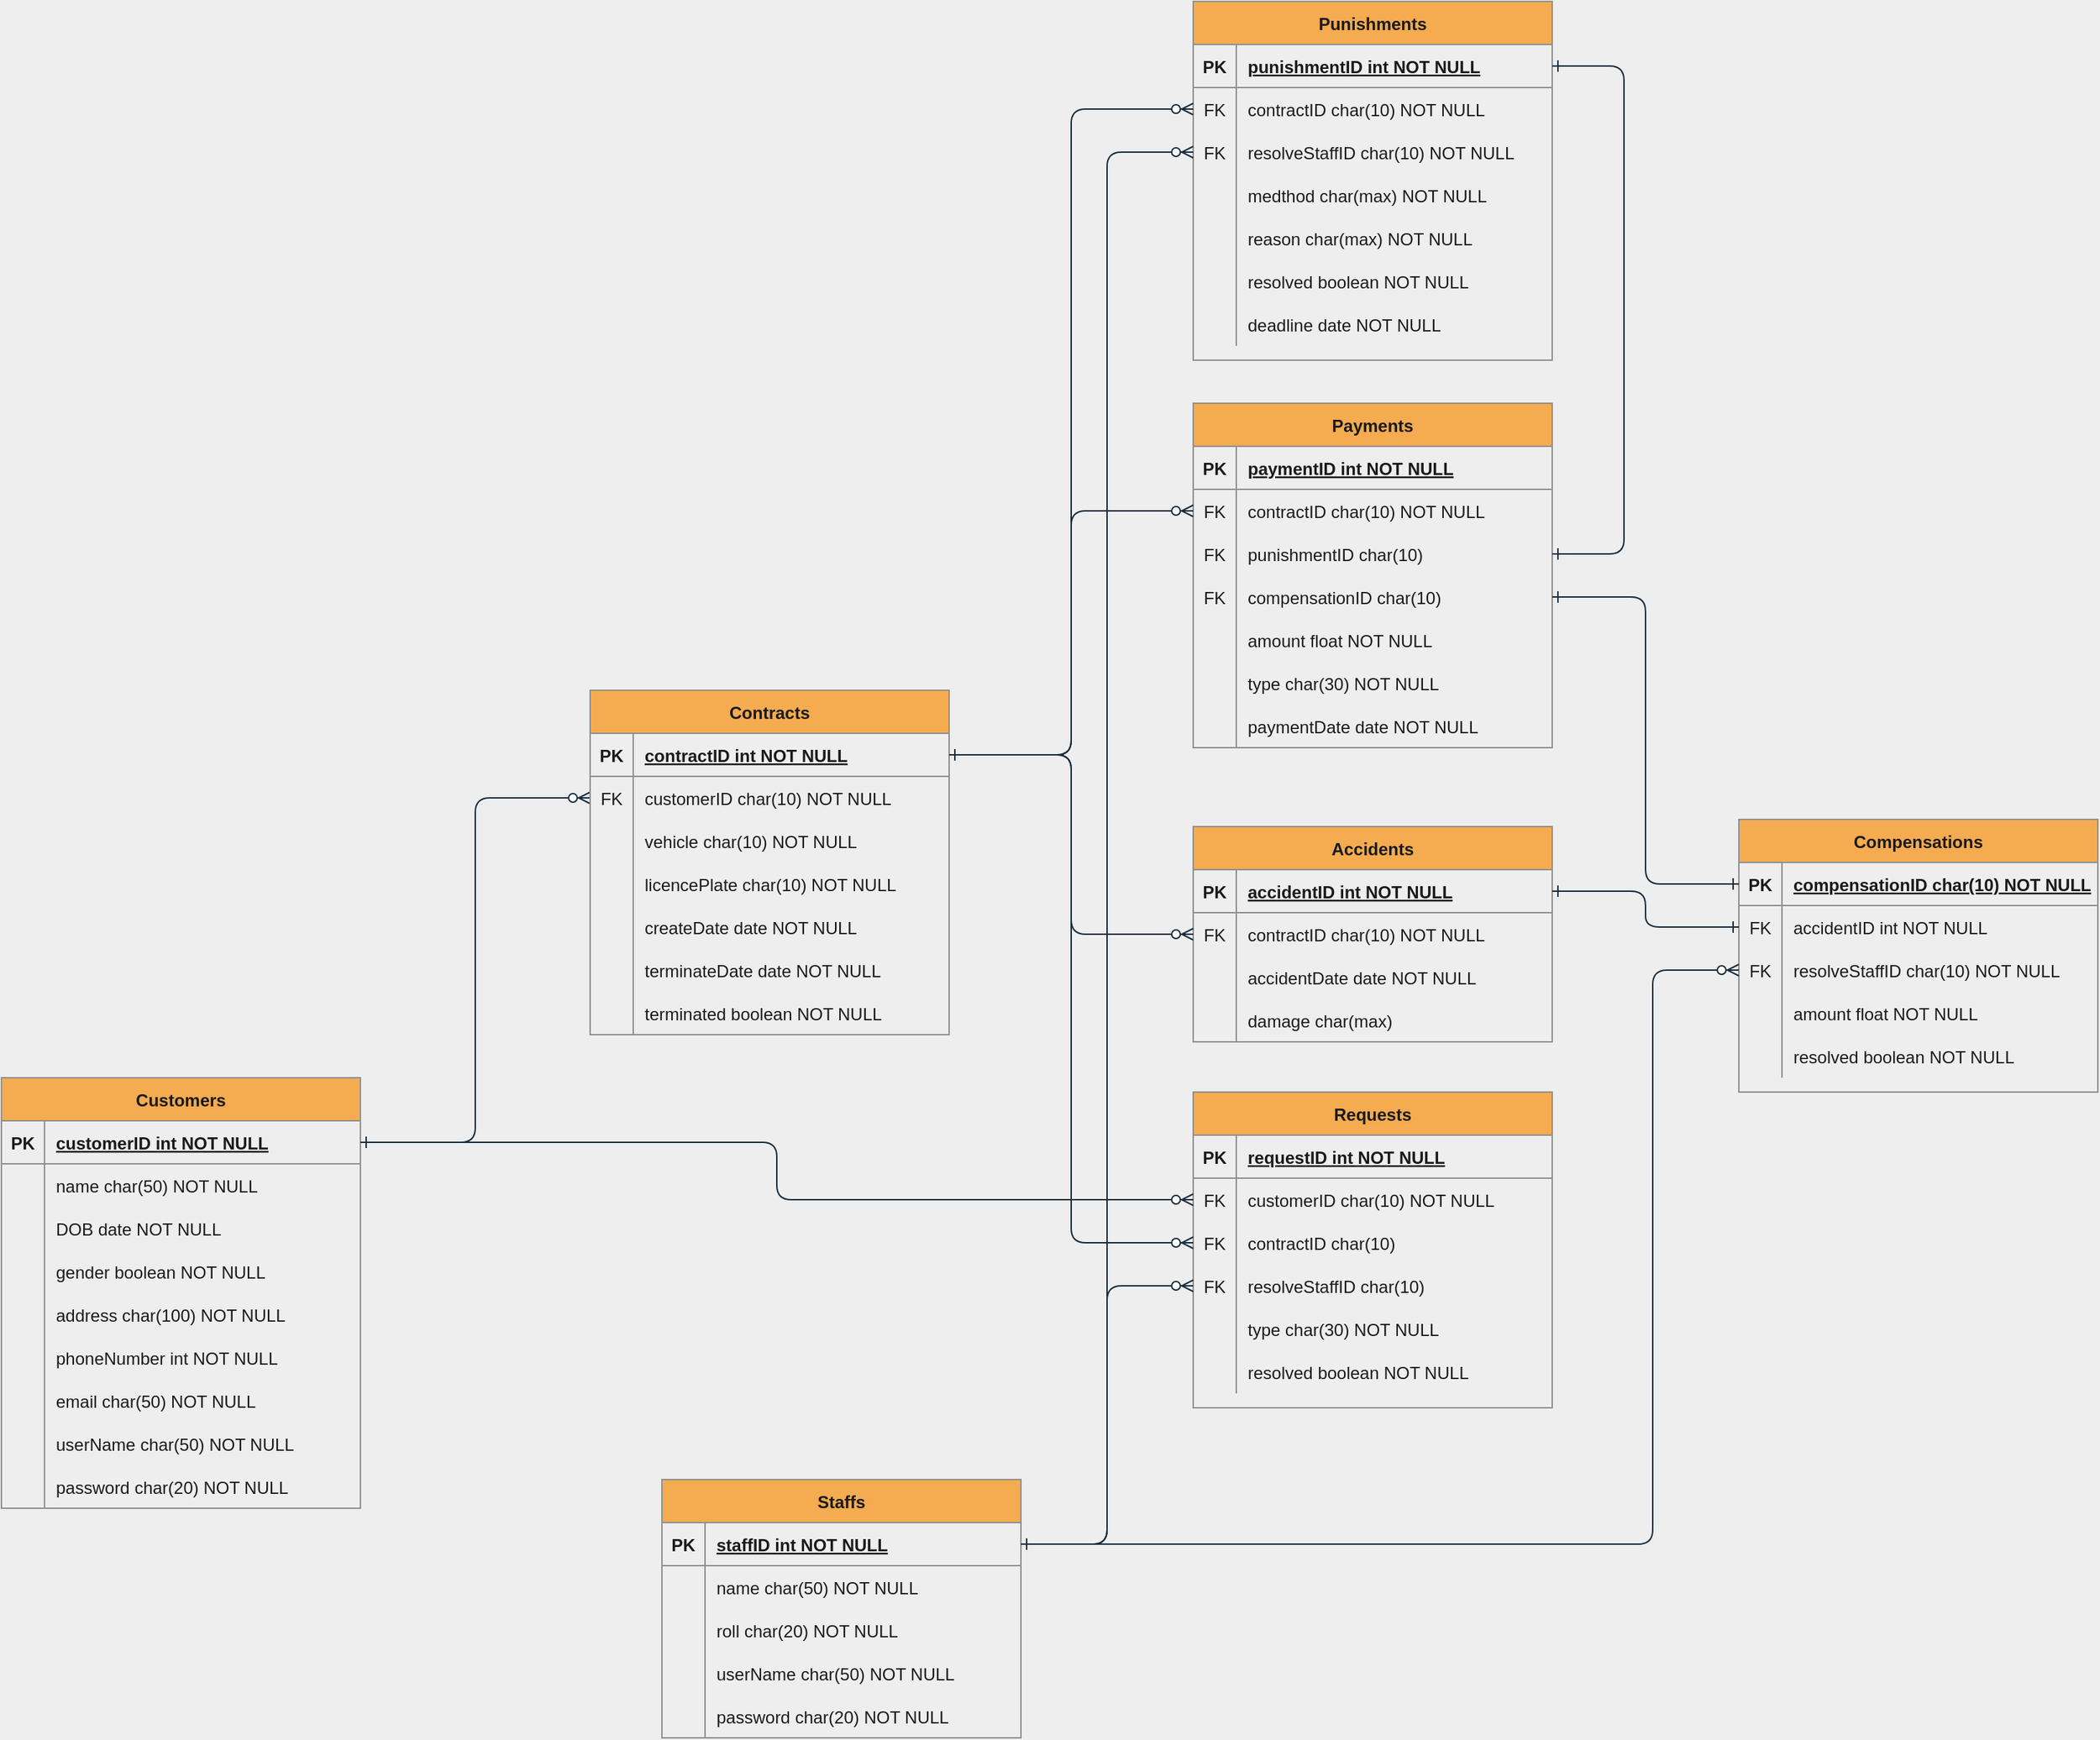 <mxfile version="15.2.7" type="device"><diagram id="R2lEEEUBdFMjLlhIrx00" name="Page-1"><mxGraphModel dx="2770" dy="2423" grid="1" gridSize="10" guides="1" tooltips="1" connect="1" arrows="1" fold="1" page="1" pageScale="1" pageWidth="850" pageHeight="1100" background="#EEEEEE" math="0" shadow="0" extFonts="Permanent Marker^https://fonts.googleapis.com/css?family=Permanent+Marker"><root><mxCell id="0"/><mxCell id="1" parent="0"/><mxCell id="C-vyLk0tnHw3VtMMgP7b-1" value="" style="edgeStyle=orthogonalEdgeStyle;endArrow=ERzeroToMany;startArrow=ERone;endFill=1;startFill=0;labelBackgroundColor=#EEEEEE;strokeColor=#182E3E;fontColor=#1A1A1A;" parent="1" source="C-vyLk0tnHw3VtMMgP7b-24" target="C-vyLk0tnHw3VtMMgP7b-6" edge="1"><mxGeometry width="100" height="100" relative="1" as="geometry"><mxPoint x="350" y="960" as="sourcePoint"/><mxPoint x="450" y="860" as="targetPoint"/></mxGeometry></mxCell><mxCell id="C-vyLk0tnHw3VtMMgP7b-2" value="Contracts" style="shape=table;startSize=30;container=1;collapsible=1;childLayout=tableLayout;fixedRows=1;rowLines=0;fontStyle=1;align=center;resizeLast=1;fillColor=#F5AB50;strokeColor=#909090;fontColor=#1A1A1A;" parent="1" vertex="1"><mxGeometry x="520" y="380" width="250" height="240" as="geometry"><mxRectangle x="450" y="120" width="90" height="30" as="alternateBounds"/></mxGeometry></mxCell><mxCell id="C-vyLk0tnHw3VtMMgP7b-3" value="" style="shape=partialRectangle;collapsible=0;dropTarget=0;pointerEvents=0;fillColor=none;points=[[0,0.5],[1,0.5]];portConstraint=eastwest;top=0;left=0;right=0;bottom=1;strokeColor=#909090;fontColor=#1A1A1A;" parent="C-vyLk0tnHw3VtMMgP7b-2" vertex="1"><mxGeometry y="30" width="250" height="30" as="geometry"/></mxCell><mxCell id="C-vyLk0tnHw3VtMMgP7b-4" value="PK" style="shape=partialRectangle;overflow=hidden;connectable=0;fillColor=none;top=0;left=0;bottom=0;right=0;fontStyle=1;strokeColor=#909090;fontColor=#1A1A1A;" parent="C-vyLk0tnHw3VtMMgP7b-3" vertex="1"><mxGeometry width="30" height="30" as="geometry"/></mxCell><mxCell id="C-vyLk0tnHw3VtMMgP7b-5" value="contractID int NOT NULL " style="shape=partialRectangle;overflow=hidden;connectable=0;fillColor=none;top=0;left=0;bottom=0;right=0;align=left;spacingLeft=6;fontStyle=5;strokeColor=#909090;fontColor=#1A1A1A;" parent="C-vyLk0tnHw3VtMMgP7b-3" vertex="1"><mxGeometry x="30" width="220" height="30" as="geometry"/></mxCell><mxCell id="C-vyLk0tnHw3VtMMgP7b-6" value="" style="shape=partialRectangle;collapsible=0;dropTarget=0;pointerEvents=0;fillColor=none;points=[[0,0.5],[1,0.5]];portConstraint=eastwest;top=0;left=0;right=0;bottom=0;strokeColor=#909090;fontColor=#1A1A1A;" parent="C-vyLk0tnHw3VtMMgP7b-2" vertex="1"><mxGeometry y="60" width="250" height="30" as="geometry"/></mxCell><mxCell id="C-vyLk0tnHw3VtMMgP7b-7" value="FK" style="shape=partialRectangle;overflow=hidden;connectable=0;fillColor=none;top=0;left=0;bottom=0;right=0;strokeColor=#909090;fontColor=#1A1A1A;" parent="C-vyLk0tnHw3VtMMgP7b-6" vertex="1"><mxGeometry width="30" height="30" as="geometry"/></mxCell><mxCell id="C-vyLk0tnHw3VtMMgP7b-8" value="customerID char(10) NOT NULL" style="shape=partialRectangle;overflow=hidden;connectable=0;fillColor=none;top=0;left=0;bottom=0;right=0;align=left;spacingLeft=6;strokeColor=#909090;fontColor=#1A1A1A;" parent="C-vyLk0tnHw3VtMMgP7b-6" vertex="1"><mxGeometry x="30" width="220" height="30" as="geometry"/></mxCell><mxCell id="4Mfd-E-sfDwNrwxTLorP-28" value="" style="shape=partialRectangle;collapsible=0;dropTarget=0;pointerEvents=0;fillColor=none;points=[[0,0.5],[1,0.5]];portConstraint=eastwest;top=0;left=0;right=0;bottom=0;strokeColor=#909090;fontColor=#1A1A1A;" parent="C-vyLk0tnHw3VtMMgP7b-2" vertex="1"><mxGeometry y="90" width="250" height="30" as="geometry"/></mxCell><mxCell id="4Mfd-E-sfDwNrwxTLorP-29" value="" style="shape=partialRectangle;overflow=hidden;connectable=0;fillColor=none;top=0;left=0;bottom=0;right=0;strokeColor=#909090;fontColor=#1A1A1A;" parent="4Mfd-E-sfDwNrwxTLorP-28" vertex="1"><mxGeometry width="30" height="30" as="geometry"/></mxCell><mxCell id="4Mfd-E-sfDwNrwxTLorP-30" value="vehicle char(10) NOT NULL" style="shape=partialRectangle;overflow=hidden;connectable=0;fillColor=none;top=0;left=0;bottom=0;right=0;align=left;spacingLeft=6;strokeColor=#909090;fontColor=#1A1A1A;" parent="4Mfd-E-sfDwNrwxTLorP-28" vertex="1"><mxGeometry x="30" width="220" height="30" as="geometry"/></mxCell><mxCell id="4Mfd-E-sfDwNrwxTLorP-117" value="" style="shape=partialRectangle;collapsible=0;dropTarget=0;pointerEvents=0;fillColor=none;points=[[0,0.5],[1,0.5]];portConstraint=eastwest;top=0;left=0;right=0;bottom=0;strokeColor=#909090;fontColor=#1A1A1A;" parent="C-vyLk0tnHw3VtMMgP7b-2" vertex="1"><mxGeometry y="120" width="250" height="30" as="geometry"/></mxCell><mxCell id="4Mfd-E-sfDwNrwxTLorP-118" value="" style="shape=partialRectangle;overflow=hidden;connectable=0;fillColor=none;top=0;left=0;bottom=0;right=0;strokeColor=#909090;fontColor=#1A1A1A;" parent="4Mfd-E-sfDwNrwxTLorP-117" vertex="1"><mxGeometry width="30" height="30" as="geometry"/></mxCell><mxCell id="4Mfd-E-sfDwNrwxTLorP-119" value="licencePlate char(10) NOT NULL" style="shape=partialRectangle;overflow=hidden;connectable=0;fillColor=none;top=0;left=0;bottom=0;right=0;align=left;spacingLeft=6;strokeColor=#909090;fontColor=#1A1A1A;" parent="4Mfd-E-sfDwNrwxTLorP-117" vertex="1"><mxGeometry x="30" width="220" height="30" as="geometry"/></mxCell><mxCell id="4Mfd-E-sfDwNrwxTLorP-31" value="" style="shape=partialRectangle;collapsible=0;dropTarget=0;pointerEvents=0;fillColor=none;points=[[0,0.5],[1,0.5]];portConstraint=eastwest;top=0;left=0;right=0;bottom=0;strokeColor=#909090;fontColor=#1A1A1A;" parent="C-vyLk0tnHw3VtMMgP7b-2" vertex="1"><mxGeometry y="150" width="250" height="30" as="geometry"/></mxCell><mxCell id="4Mfd-E-sfDwNrwxTLorP-32" value="" style="shape=partialRectangle;overflow=hidden;connectable=0;fillColor=none;top=0;left=0;bottom=0;right=0;strokeColor=#909090;fontColor=#1A1A1A;" parent="4Mfd-E-sfDwNrwxTLorP-31" vertex="1"><mxGeometry width="30" height="30" as="geometry"/></mxCell><mxCell id="4Mfd-E-sfDwNrwxTLorP-33" value="createDate date NOT NULL" style="shape=partialRectangle;overflow=hidden;connectable=0;fillColor=none;top=0;left=0;bottom=0;right=0;align=left;spacingLeft=6;strokeColor=#909090;fontColor=#1A1A1A;" parent="4Mfd-E-sfDwNrwxTLorP-31" vertex="1"><mxGeometry x="30" width="220" height="30" as="geometry"/></mxCell><mxCell id="nOB2UH71t94eZVTPp0fV-1" value="" style="shape=partialRectangle;collapsible=0;dropTarget=0;pointerEvents=0;fillColor=none;points=[[0,0.5],[1,0.5]];portConstraint=eastwest;top=0;left=0;right=0;bottom=0;strokeColor=#909090;fontColor=#1A1A1A;" vertex="1" parent="C-vyLk0tnHw3VtMMgP7b-2"><mxGeometry y="180" width="250" height="30" as="geometry"/></mxCell><mxCell id="nOB2UH71t94eZVTPp0fV-2" value="" style="shape=partialRectangle;overflow=hidden;connectable=0;fillColor=none;top=0;left=0;bottom=0;right=0;strokeColor=#909090;fontColor=#1A1A1A;" vertex="1" parent="nOB2UH71t94eZVTPp0fV-1"><mxGeometry width="30" height="30" as="geometry"/></mxCell><mxCell id="nOB2UH71t94eZVTPp0fV-3" value="terminateDate date NOT NULL" style="shape=partialRectangle;overflow=hidden;connectable=0;fillColor=none;top=0;left=0;bottom=0;right=0;align=left;spacingLeft=6;strokeColor=#909090;fontColor=#1A1A1A;" vertex="1" parent="nOB2UH71t94eZVTPp0fV-1"><mxGeometry x="30" width="220" height="30" as="geometry"/></mxCell><mxCell id="nOB2UH71t94eZVTPp0fV-26" value="" style="shape=partialRectangle;collapsible=0;dropTarget=0;pointerEvents=0;fillColor=none;points=[[0,0.5],[1,0.5]];portConstraint=eastwest;top=0;left=0;right=0;bottom=0;strokeColor=#909090;fontColor=#1A1A1A;" vertex="1" parent="C-vyLk0tnHw3VtMMgP7b-2"><mxGeometry y="210" width="250" height="30" as="geometry"/></mxCell><mxCell id="nOB2UH71t94eZVTPp0fV-27" value="" style="shape=partialRectangle;overflow=hidden;connectable=0;fillColor=none;top=0;left=0;bottom=0;right=0;strokeColor=#909090;fontColor=#1A1A1A;" vertex="1" parent="nOB2UH71t94eZVTPp0fV-26"><mxGeometry width="30" height="30" as="geometry"/></mxCell><mxCell id="nOB2UH71t94eZVTPp0fV-28" value="terminated boolean NOT NULL" style="shape=partialRectangle;overflow=hidden;connectable=0;fillColor=none;top=0;left=0;bottom=0;right=0;align=left;spacingLeft=6;strokeColor=#909090;fontColor=#1A1A1A;" vertex="1" parent="nOB2UH71t94eZVTPp0fV-26"><mxGeometry x="30" width="220" height="30" as="geometry"/></mxCell><mxCell id="C-vyLk0tnHw3VtMMgP7b-23" value="Customers" style="shape=table;startSize=30;container=1;collapsible=1;childLayout=tableLayout;fixedRows=1;rowLines=0;fontStyle=1;align=center;resizeLast=1;fillColor=#F5AB50;strokeColor=#909090;fontColor=#1A1A1A;" parent="1" vertex="1"><mxGeometry x="110" y="650" width="250" height="300" as="geometry"/></mxCell><mxCell id="C-vyLk0tnHw3VtMMgP7b-24" value="" style="shape=partialRectangle;collapsible=0;dropTarget=0;pointerEvents=0;fillColor=none;points=[[0,0.5],[1,0.5]];portConstraint=eastwest;top=0;left=0;right=0;bottom=1;strokeColor=#909090;fontColor=#1A1A1A;" parent="C-vyLk0tnHw3VtMMgP7b-23" vertex="1"><mxGeometry y="30" width="250" height="30" as="geometry"/></mxCell><mxCell id="C-vyLk0tnHw3VtMMgP7b-25" value="PK" style="shape=partialRectangle;overflow=hidden;connectable=0;fillColor=none;top=0;left=0;bottom=0;right=0;fontStyle=1;strokeColor=#909090;fontColor=#1A1A1A;" parent="C-vyLk0tnHw3VtMMgP7b-24" vertex="1"><mxGeometry width="30" height="30" as="geometry"/></mxCell><mxCell id="C-vyLk0tnHw3VtMMgP7b-26" value="customerID int NOT NULL " style="shape=partialRectangle;overflow=hidden;connectable=0;fillColor=none;top=0;left=0;bottom=0;right=0;align=left;spacingLeft=6;fontStyle=5;strokeColor=#909090;fontColor=#1A1A1A;" parent="C-vyLk0tnHw3VtMMgP7b-24" vertex="1"><mxGeometry x="30" width="220" height="30" as="geometry"/></mxCell><mxCell id="C-vyLk0tnHw3VtMMgP7b-27" value="" style="shape=partialRectangle;collapsible=0;dropTarget=0;pointerEvents=0;fillColor=none;points=[[0,0.5],[1,0.5]];portConstraint=eastwest;top=0;left=0;right=0;bottom=0;strokeColor=#909090;fontColor=#1A1A1A;" parent="C-vyLk0tnHw3VtMMgP7b-23" vertex="1"><mxGeometry y="60" width="250" height="30" as="geometry"/></mxCell><mxCell id="C-vyLk0tnHw3VtMMgP7b-28" value="" style="shape=partialRectangle;overflow=hidden;connectable=0;fillColor=none;top=0;left=0;bottom=0;right=0;strokeColor=#909090;fontColor=#1A1A1A;" parent="C-vyLk0tnHw3VtMMgP7b-27" vertex="1"><mxGeometry width="30" height="30" as="geometry"/></mxCell><mxCell id="C-vyLk0tnHw3VtMMgP7b-29" value="name char(50) NOT NULL" style="shape=partialRectangle;overflow=hidden;connectable=0;fillColor=none;top=0;left=0;bottom=0;right=0;align=left;spacingLeft=6;strokeColor=#909090;fontColor=#1A1A1A;" parent="C-vyLk0tnHw3VtMMgP7b-27" vertex="1"><mxGeometry x="30" width="220" height="30" as="geometry"/></mxCell><mxCell id="nOB2UH71t94eZVTPp0fV-29" value="" style="shape=partialRectangle;collapsible=0;dropTarget=0;pointerEvents=0;fillColor=none;points=[[0,0.5],[1,0.5]];portConstraint=eastwest;top=0;left=0;right=0;bottom=0;strokeColor=#909090;fontColor=#1A1A1A;" vertex="1" parent="C-vyLk0tnHw3VtMMgP7b-23"><mxGeometry y="90" width="250" height="30" as="geometry"/></mxCell><mxCell id="nOB2UH71t94eZVTPp0fV-30" value="" style="shape=partialRectangle;overflow=hidden;connectable=0;fillColor=none;top=0;left=0;bottom=0;right=0;strokeColor=#909090;fontColor=#1A1A1A;" vertex="1" parent="nOB2UH71t94eZVTPp0fV-29"><mxGeometry width="30" height="30" as="geometry"/></mxCell><mxCell id="nOB2UH71t94eZVTPp0fV-31" value="DOB date NOT NULL" style="shape=partialRectangle;overflow=hidden;connectable=0;fillColor=none;top=0;left=0;bottom=0;right=0;align=left;spacingLeft=6;strokeColor=#909090;fontColor=#1A1A1A;" vertex="1" parent="nOB2UH71t94eZVTPp0fV-29"><mxGeometry x="30" width="220" height="30" as="geometry"/></mxCell><mxCell id="nOB2UH71t94eZVTPp0fV-32" value="" style="shape=partialRectangle;collapsible=0;dropTarget=0;pointerEvents=0;fillColor=none;points=[[0,0.5],[1,0.5]];portConstraint=eastwest;top=0;left=0;right=0;bottom=0;strokeColor=#909090;fontColor=#1A1A1A;" vertex="1" parent="C-vyLk0tnHw3VtMMgP7b-23"><mxGeometry y="120" width="250" height="30" as="geometry"/></mxCell><mxCell id="nOB2UH71t94eZVTPp0fV-33" value="" style="shape=partialRectangle;overflow=hidden;connectable=0;fillColor=none;top=0;left=0;bottom=0;right=0;strokeColor=#909090;fontColor=#1A1A1A;" vertex="1" parent="nOB2UH71t94eZVTPp0fV-32"><mxGeometry width="30" height="30" as="geometry"/></mxCell><mxCell id="nOB2UH71t94eZVTPp0fV-34" value="gender boolean NOT NULL" style="shape=partialRectangle;overflow=hidden;connectable=0;fillColor=none;top=0;left=0;bottom=0;right=0;align=left;spacingLeft=6;strokeColor=#909090;fontColor=#1A1A1A;" vertex="1" parent="nOB2UH71t94eZVTPp0fV-32"><mxGeometry x="30" width="220" height="30" as="geometry"/></mxCell><mxCell id="4Mfd-E-sfDwNrwxTLorP-16" value="" style="shape=partialRectangle;collapsible=0;dropTarget=0;pointerEvents=0;fillColor=none;points=[[0,0.5],[1,0.5]];portConstraint=eastwest;top=0;left=0;right=0;bottom=0;strokeColor=#909090;fontColor=#1A1A1A;" parent="C-vyLk0tnHw3VtMMgP7b-23" vertex="1"><mxGeometry y="150" width="250" height="30" as="geometry"/></mxCell><mxCell id="4Mfd-E-sfDwNrwxTLorP-17" value="" style="shape=partialRectangle;overflow=hidden;connectable=0;fillColor=none;top=0;left=0;bottom=0;right=0;strokeColor=#909090;fontColor=#1A1A1A;" parent="4Mfd-E-sfDwNrwxTLorP-16" vertex="1"><mxGeometry width="30" height="30" as="geometry"/></mxCell><mxCell id="4Mfd-E-sfDwNrwxTLorP-18" value="address char(100) NOT NULL" style="shape=partialRectangle;overflow=hidden;connectable=0;fillColor=none;top=0;left=0;bottom=0;right=0;align=left;spacingLeft=6;strokeColor=#909090;fontColor=#1A1A1A;" parent="4Mfd-E-sfDwNrwxTLorP-16" vertex="1"><mxGeometry x="30" width="220" height="30" as="geometry"/></mxCell><mxCell id="4Mfd-E-sfDwNrwxTLorP-19" value="" style="shape=partialRectangle;collapsible=0;dropTarget=0;pointerEvents=0;fillColor=none;points=[[0,0.5],[1,0.5]];portConstraint=eastwest;top=0;left=0;right=0;bottom=0;strokeColor=#909090;fontColor=#1A1A1A;" parent="C-vyLk0tnHw3VtMMgP7b-23" vertex="1"><mxGeometry y="180" width="250" height="30" as="geometry"/></mxCell><mxCell id="4Mfd-E-sfDwNrwxTLorP-20" value="" style="shape=partialRectangle;overflow=hidden;connectable=0;fillColor=none;top=0;left=0;bottom=0;right=0;strokeColor=#909090;fontColor=#1A1A1A;" parent="4Mfd-E-sfDwNrwxTLorP-19" vertex="1"><mxGeometry width="30" height="30" as="geometry"/></mxCell><mxCell id="4Mfd-E-sfDwNrwxTLorP-21" value="phoneNumber int NOT NULL" style="shape=partialRectangle;overflow=hidden;connectable=0;fillColor=none;top=0;left=0;bottom=0;right=0;align=left;spacingLeft=6;strokeColor=#909090;fontColor=#1A1A1A;" parent="4Mfd-E-sfDwNrwxTLorP-19" vertex="1"><mxGeometry x="30" width="220" height="30" as="geometry"/></mxCell><mxCell id="4Mfd-E-sfDwNrwxTLorP-22" value="" style="shape=partialRectangle;collapsible=0;dropTarget=0;pointerEvents=0;fillColor=none;points=[[0,0.5],[1,0.5]];portConstraint=eastwest;top=0;left=0;right=0;bottom=0;strokeColor=#909090;fontColor=#1A1A1A;" parent="C-vyLk0tnHw3VtMMgP7b-23" vertex="1"><mxGeometry y="210" width="250" height="30" as="geometry"/></mxCell><mxCell id="4Mfd-E-sfDwNrwxTLorP-23" value="" style="shape=partialRectangle;overflow=hidden;connectable=0;fillColor=none;top=0;left=0;bottom=0;right=0;strokeColor=#909090;fontColor=#1A1A1A;" parent="4Mfd-E-sfDwNrwxTLorP-22" vertex="1"><mxGeometry width="30" height="30" as="geometry"/></mxCell><mxCell id="4Mfd-E-sfDwNrwxTLorP-24" value="email char(50) NOT NULL" style="shape=partialRectangle;overflow=hidden;connectable=0;fillColor=none;top=0;left=0;bottom=0;right=0;align=left;spacingLeft=6;strokeColor=#909090;fontColor=#1A1A1A;" parent="4Mfd-E-sfDwNrwxTLorP-22" vertex="1"><mxGeometry x="30" width="220" height="30" as="geometry"/></mxCell><mxCell id="nOB2UH71t94eZVTPp0fV-53" value="" style="shape=partialRectangle;collapsible=0;dropTarget=0;pointerEvents=0;fillColor=none;points=[[0,0.5],[1,0.5]];portConstraint=eastwest;top=0;left=0;right=0;bottom=0;strokeColor=#909090;fontColor=#1A1A1A;" vertex="1" parent="C-vyLk0tnHw3VtMMgP7b-23"><mxGeometry y="240" width="250" height="30" as="geometry"/></mxCell><mxCell id="nOB2UH71t94eZVTPp0fV-54" value="" style="shape=partialRectangle;overflow=hidden;connectable=0;fillColor=none;top=0;left=0;bottom=0;right=0;strokeColor=#909090;fontColor=#1A1A1A;" vertex="1" parent="nOB2UH71t94eZVTPp0fV-53"><mxGeometry width="30" height="30" as="geometry"/></mxCell><mxCell id="nOB2UH71t94eZVTPp0fV-55" value="userName char(50) NOT NULL" style="shape=partialRectangle;overflow=hidden;connectable=0;fillColor=none;top=0;left=0;bottom=0;right=0;align=left;spacingLeft=6;strokeColor=#909090;fontColor=#1A1A1A;" vertex="1" parent="nOB2UH71t94eZVTPp0fV-53"><mxGeometry x="30" width="220" height="30" as="geometry"/></mxCell><mxCell id="nOB2UH71t94eZVTPp0fV-56" value="" style="shape=partialRectangle;collapsible=0;dropTarget=0;pointerEvents=0;fillColor=none;points=[[0,0.5],[1,0.5]];portConstraint=eastwest;top=0;left=0;right=0;bottom=0;strokeColor=#909090;fontColor=#1A1A1A;" vertex="1" parent="C-vyLk0tnHw3VtMMgP7b-23"><mxGeometry y="270" width="250" height="30" as="geometry"/></mxCell><mxCell id="nOB2UH71t94eZVTPp0fV-57" value="" style="shape=partialRectangle;overflow=hidden;connectable=0;fillColor=none;top=0;left=0;bottom=0;right=0;strokeColor=#909090;fontColor=#1A1A1A;" vertex="1" parent="nOB2UH71t94eZVTPp0fV-56"><mxGeometry width="30" height="30" as="geometry"/></mxCell><mxCell id="nOB2UH71t94eZVTPp0fV-58" value="password char(20) NOT NULL" style="shape=partialRectangle;overflow=hidden;connectable=0;fillColor=none;top=0;left=0;bottom=0;right=0;align=left;spacingLeft=6;strokeColor=#909090;fontColor=#1A1A1A;" vertex="1" parent="nOB2UH71t94eZVTPp0fV-56"><mxGeometry x="30" width="220" height="30" as="geometry"/></mxCell><mxCell id="4Mfd-E-sfDwNrwxTLorP-4" value="Staffs" style="shape=table;startSize=30;container=1;collapsible=1;childLayout=tableLayout;fixedRows=1;rowLines=0;fontStyle=1;align=center;resizeLast=1;fillColor=#F5AB50;strokeColor=#909090;fontColor=#1A1A1A;" parent="1" vertex="1"><mxGeometry x="570" y="930" width="250" height="180" as="geometry"/></mxCell><mxCell id="4Mfd-E-sfDwNrwxTLorP-5" value="" style="shape=partialRectangle;collapsible=0;dropTarget=0;pointerEvents=0;fillColor=none;points=[[0,0.5],[1,0.5]];portConstraint=eastwest;top=0;left=0;right=0;bottom=1;strokeColor=#909090;fontColor=#1A1A1A;" parent="4Mfd-E-sfDwNrwxTLorP-4" vertex="1"><mxGeometry y="30" width="250" height="30" as="geometry"/></mxCell><mxCell id="4Mfd-E-sfDwNrwxTLorP-6" value="PK" style="shape=partialRectangle;overflow=hidden;connectable=0;fillColor=none;top=0;left=0;bottom=0;right=0;fontStyle=1;strokeColor=#909090;fontColor=#1A1A1A;" parent="4Mfd-E-sfDwNrwxTLorP-5" vertex="1"><mxGeometry width="30" height="30" as="geometry"/></mxCell><mxCell id="4Mfd-E-sfDwNrwxTLorP-7" value="staffID int NOT NULL " style="shape=partialRectangle;overflow=hidden;connectable=0;fillColor=none;top=0;left=0;bottom=0;right=0;align=left;spacingLeft=6;fontStyle=5;strokeColor=#909090;fontColor=#1A1A1A;" parent="4Mfd-E-sfDwNrwxTLorP-5" vertex="1"><mxGeometry x="30" width="220" height="30" as="geometry"/></mxCell><mxCell id="4Mfd-E-sfDwNrwxTLorP-8" value="" style="shape=partialRectangle;collapsible=0;dropTarget=0;pointerEvents=0;fillColor=none;points=[[0,0.5],[1,0.5]];portConstraint=eastwest;top=0;left=0;right=0;bottom=0;strokeColor=#909090;fontColor=#1A1A1A;" parent="4Mfd-E-sfDwNrwxTLorP-4" vertex="1"><mxGeometry y="60" width="250" height="30" as="geometry"/></mxCell><mxCell id="4Mfd-E-sfDwNrwxTLorP-9" value="" style="shape=partialRectangle;overflow=hidden;connectable=0;fillColor=none;top=0;left=0;bottom=0;right=0;strokeColor=#909090;fontColor=#1A1A1A;" parent="4Mfd-E-sfDwNrwxTLorP-8" vertex="1"><mxGeometry width="30" height="30" as="geometry"/></mxCell><mxCell id="4Mfd-E-sfDwNrwxTLorP-10" value="name char(50) NOT NULL" style="shape=partialRectangle;overflow=hidden;connectable=0;fillColor=none;top=0;left=0;bottom=0;right=0;align=left;spacingLeft=6;strokeColor=#909090;fontColor=#1A1A1A;" parent="4Mfd-E-sfDwNrwxTLorP-8" vertex="1"><mxGeometry x="30" width="220" height="30" as="geometry"/></mxCell><mxCell id="4Mfd-E-sfDwNrwxTLorP-25" value="" style="shape=partialRectangle;collapsible=0;dropTarget=0;pointerEvents=0;fillColor=none;points=[[0,0.5],[1,0.5]];portConstraint=eastwest;top=0;left=0;right=0;bottom=0;strokeColor=#909090;fontColor=#1A1A1A;" parent="4Mfd-E-sfDwNrwxTLorP-4" vertex="1"><mxGeometry y="90" width="250" height="30" as="geometry"/></mxCell><mxCell id="4Mfd-E-sfDwNrwxTLorP-26" value="" style="shape=partialRectangle;overflow=hidden;connectable=0;fillColor=none;top=0;left=0;bottom=0;right=0;strokeColor=#909090;fontColor=#1A1A1A;" parent="4Mfd-E-sfDwNrwxTLorP-25" vertex="1"><mxGeometry width="30" height="30" as="geometry"/></mxCell><mxCell id="4Mfd-E-sfDwNrwxTLorP-27" value="roll char(20) NOT NULL" style="shape=partialRectangle;overflow=hidden;connectable=0;fillColor=none;top=0;left=0;bottom=0;right=0;align=left;spacingLeft=6;strokeColor=#909090;fontColor=#1A1A1A;" parent="4Mfd-E-sfDwNrwxTLorP-25" vertex="1"><mxGeometry x="30" width="220" height="30" as="geometry"/></mxCell><mxCell id="nOB2UH71t94eZVTPp0fV-59" value="" style="shape=partialRectangle;collapsible=0;dropTarget=0;pointerEvents=0;fillColor=none;points=[[0,0.5],[1,0.5]];portConstraint=eastwest;top=0;left=0;right=0;bottom=0;strokeColor=#909090;fontColor=#1A1A1A;" vertex="1" parent="4Mfd-E-sfDwNrwxTLorP-4"><mxGeometry y="120" width="250" height="30" as="geometry"/></mxCell><mxCell id="nOB2UH71t94eZVTPp0fV-60" value="" style="shape=partialRectangle;overflow=hidden;connectable=0;fillColor=none;top=0;left=0;bottom=0;right=0;strokeColor=#909090;fontColor=#1A1A1A;" vertex="1" parent="nOB2UH71t94eZVTPp0fV-59"><mxGeometry width="30" height="30" as="geometry"/></mxCell><mxCell id="nOB2UH71t94eZVTPp0fV-61" value="userName char(50) NOT NULL" style="shape=partialRectangle;overflow=hidden;connectable=0;fillColor=none;top=0;left=0;bottom=0;right=0;align=left;spacingLeft=6;strokeColor=#909090;fontColor=#1A1A1A;" vertex="1" parent="nOB2UH71t94eZVTPp0fV-59"><mxGeometry x="30" width="220" height="30" as="geometry"/></mxCell><mxCell id="nOB2UH71t94eZVTPp0fV-62" value="" style="shape=partialRectangle;collapsible=0;dropTarget=0;pointerEvents=0;fillColor=none;points=[[0,0.5],[1,0.5]];portConstraint=eastwest;top=0;left=0;right=0;bottom=0;strokeColor=#909090;fontColor=#1A1A1A;" vertex="1" parent="4Mfd-E-sfDwNrwxTLorP-4"><mxGeometry y="150" width="250" height="30" as="geometry"/></mxCell><mxCell id="nOB2UH71t94eZVTPp0fV-63" value="" style="shape=partialRectangle;overflow=hidden;connectable=0;fillColor=none;top=0;left=0;bottom=0;right=0;strokeColor=#909090;fontColor=#1A1A1A;" vertex="1" parent="nOB2UH71t94eZVTPp0fV-62"><mxGeometry width="30" height="30" as="geometry"/></mxCell><mxCell id="nOB2UH71t94eZVTPp0fV-64" value="password char(20) NOT NULL" style="shape=partialRectangle;overflow=hidden;connectable=0;fillColor=none;top=0;left=0;bottom=0;right=0;align=left;spacingLeft=6;strokeColor=#909090;fontColor=#1A1A1A;" vertex="1" parent="nOB2UH71t94eZVTPp0fV-62"><mxGeometry x="30" width="220" height="30" as="geometry"/></mxCell><mxCell id="4Mfd-E-sfDwNrwxTLorP-37" value="Payments" style="shape=table;startSize=30;container=1;collapsible=1;childLayout=tableLayout;fixedRows=1;rowLines=0;fontStyle=1;align=center;resizeLast=1;fillColor=#F5AB50;strokeColor=#909090;fontColor=#1A1A1A;" parent="1" vertex="1"><mxGeometry x="940" y="180" width="250" height="240" as="geometry"/></mxCell><mxCell id="4Mfd-E-sfDwNrwxTLorP-38" value="" style="shape=partialRectangle;collapsible=0;dropTarget=0;pointerEvents=0;fillColor=none;points=[[0,0.5],[1,0.5]];portConstraint=eastwest;top=0;left=0;right=0;bottom=1;strokeColor=#909090;fontColor=#1A1A1A;" parent="4Mfd-E-sfDwNrwxTLorP-37" vertex="1"><mxGeometry y="30" width="250" height="30" as="geometry"/></mxCell><mxCell id="4Mfd-E-sfDwNrwxTLorP-39" value="PK" style="shape=partialRectangle;overflow=hidden;connectable=0;fillColor=none;top=0;left=0;bottom=0;right=0;fontStyle=1;strokeColor=#909090;fontColor=#1A1A1A;" parent="4Mfd-E-sfDwNrwxTLorP-38" vertex="1"><mxGeometry width="30" height="30" as="geometry"/></mxCell><mxCell id="4Mfd-E-sfDwNrwxTLorP-40" value="paymentID int NOT NULL " style="shape=partialRectangle;overflow=hidden;connectable=0;fillColor=none;top=0;left=0;bottom=0;right=0;align=left;spacingLeft=6;fontStyle=5;strokeColor=#909090;fontColor=#1A1A1A;" parent="4Mfd-E-sfDwNrwxTLorP-38" vertex="1"><mxGeometry x="30" width="220" height="30" as="geometry"/></mxCell><mxCell id="4Mfd-E-sfDwNrwxTLorP-41" value="" style="shape=partialRectangle;collapsible=0;dropTarget=0;pointerEvents=0;fillColor=none;points=[[0,0.5],[1,0.5]];portConstraint=eastwest;top=0;left=0;right=0;bottom=0;strokeColor=#909090;fontColor=#1A1A1A;" parent="4Mfd-E-sfDwNrwxTLorP-37" vertex="1"><mxGeometry y="60" width="250" height="30" as="geometry"/></mxCell><mxCell id="4Mfd-E-sfDwNrwxTLorP-42" value="FK" style="shape=partialRectangle;overflow=hidden;connectable=0;fillColor=none;top=0;left=0;bottom=0;right=0;strokeColor=#909090;fontColor=#1A1A1A;" parent="4Mfd-E-sfDwNrwxTLorP-41" vertex="1"><mxGeometry width="30" height="30" as="geometry"/></mxCell><mxCell id="4Mfd-E-sfDwNrwxTLorP-43" value="contractID char(10) NOT NULL" style="shape=partialRectangle;overflow=hidden;connectable=0;fillColor=none;top=0;left=0;bottom=0;right=0;align=left;spacingLeft=6;strokeColor=#909090;fontColor=#1A1A1A;" parent="4Mfd-E-sfDwNrwxTLorP-41" vertex="1"><mxGeometry x="30" width="220" height="30" as="geometry"/></mxCell><mxCell id="nOB2UH71t94eZVTPp0fV-65" value="" style="shape=partialRectangle;collapsible=0;dropTarget=0;pointerEvents=0;fillColor=none;points=[[0,0.5],[1,0.5]];portConstraint=eastwest;top=0;left=0;right=0;bottom=0;strokeColor=#909090;fontColor=#1A1A1A;" vertex="1" parent="4Mfd-E-sfDwNrwxTLorP-37"><mxGeometry y="90" width="250" height="30" as="geometry"/></mxCell><mxCell id="nOB2UH71t94eZVTPp0fV-66" value="FK" style="shape=partialRectangle;overflow=hidden;connectable=0;fillColor=none;top=0;left=0;bottom=0;right=0;strokeColor=#909090;fontColor=#1A1A1A;" vertex="1" parent="nOB2UH71t94eZVTPp0fV-65"><mxGeometry width="30" height="30" as="geometry"/></mxCell><mxCell id="nOB2UH71t94eZVTPp0fV-67" value="punishmentID char(10) " style="shape=partialRectangle;overflow=hidden;connectable=0;fillColor=none;top=0;left=0;bottom=0;right=0;align=left;spacingLeft=6;strokeColor=#909090;fontColor=#1A1A1A;" vertex="1" parent="nOB2UH71t94eZVTPp0fV-65"><mxGeometry x="30" width="220" height="30" as="geometry"/></mxCell><mxCell id="nOB2UH71t94eZVTPp0fV-68" value="" style="shape=partialRectangle;collapsible=0;dropTarget=0;pointerEvents=0;fillColor=none;points=[[0,0.5],[1,0.5]];portConstraint=eastwest;top=0;left=0;right=0;bottom=0;strokeColor=#909090;fontColor=#1A1A1A;" vertex="1" parent="4Mfd-E-sfDwNrwxTLorP-37"><mxGeometry y="120" width="250" height="30" as="geometry"/></mxCell><mxCell id="nOB2UH71t94eZVTPp0fV-69" value="FK" style="shape=partialRectangle;overflow=hidden;connectable=0;fillColor=none;top=0;left=0;bottom=0;right=0;strokeColor=#909090;fontColor=#1A1A1A;" vertex="1" parent="nOB2UH71t94eZVTPp0fV-68"><mxGeometry width="30" height="30" as="geometry"/></mxCell><mxCell id="nOB2UH71t94eZVTPp0fV-70" value="compensationID char(10) " style="shape=partialRectangle;overflow=hidden;connectable=0;fillColor=none;top=0;left=0;bottom=0;right=0;align=left;spacingLeft=6;strokeColor=#909090;fontColor=#1A1A1A;" vertex="1" parent="nOB2UH71t94eZVTPp0fV-68"><mxGeometry x="30" width="220" height="30" as="geometry"/></mxCell><mxCell id="4Mfd-E-sfDwNrwxTLorP-44" value="" style="shape=partialRectangle;collapsible=0;dropTarget=0;pointerEvents=0;fillColor=none;points=[[0,0.5],[1,0.5]];portConstraint=eastwest;top=0;left=0;right=0;bottom=0;strokeColor=#909090;fontColor=#1A1A1A;" parent="4Mfd-E-sfDwNrwxTLorP-37" vertex="1"><mxGeometry y="150" width="250" height="30" as="geometry"/></mxCell><mxCell id="4Mfd-E-sfDwNrwxTLorP-45" value="" style="shape=partialRectangle;overflow=hidden;connectable=0;fillColor=none;top=0;left=0;bottom=0;right=0;strokeColor=#909090;fontColor=#1A1A1A;" parent="4Mfd-E-sfDwNrwxTLorP-44" vertex="1"><mxGeometry width="30" height="30" as="geometry"/></mxCell><mxCell id="4Mfd-E-sfDwNrwxTLorP-46" value="amount float NOT NULL" style="shape=partialRectangle;overflow=hidden;connectable=0;fillColor=none;top=0;left=0;bottom=0;right=0;align=left;spacingLeft=6;strokeColor=#909090;fontColor=#1A1A1A;" parent="4Mfd-E-sfDwNrwxTLorP-44" vertex="1"><mxGeometry x="30" width="220" height="30" as="geometry"/></mxCell><mxCell id="4Mfd-E-sfDwNrwxTLorP-47" value="" style="shape=partialRectangle;collapsible=0;dropTarget=0;pointerEvents=0;fillColor=none;points=[[0,0.5],[1,0.5]];portConstraint=eastwest;top=0;left=0;right=0;bottom=0;strokeColor=#909090;fontColor=#1A1A1A;" parent="4Mfd-E-sfDwNrwxTLorP-37" vertex="1"><mxGeometry y="180" width="250" height="30" as="geometry"/></mxCell><mxCell id="4Mfd-E-sfDwNrwxTLorP-48" value="" style="shape=partialRectangle;overflow=hidden;connectable=0;fillColor=none;top=0;left=0;bottom=0;right=0;strokeColor=#909090;fontColor=#1A1A1A;" parent="4Mfd-E-sfDwNrwxTLorP-47" vertex="1"><mxGeometry width="30" height="30" as="geometry"/></mxCell><mxCell id="4Mfd-E-sfDwNrwxTLorP-49" value="type char(30) NOT NULL" style="shape=partialRectangle;overflow=hidden;connectable=0;fillColor=none;top=0;left=0;bottom=0;right=0;align=left;spacingLeft=6;strokeColor=#909090;fontColor=#1A1A1A;" parent="4Mfd-E-sfDwNrwxTLorP-47" vertex="1"><mxGeometry x="30" width="220" height="30" as="geometry"/></mxCell><mxCell id="nOB2UH71t94eZVTPp0fV-41" value="" style="shape=partialRectangle;collapsible=0;dropTarget=0;pointerEvents=0;fillColor=none;points=[[0,0.5],[1,0.5]];portConstraint=eastwest;top=0;left=0;right=0;bottom=0;strokeColor=#909090;fontColor=#1A1A1A;" vertex="1" parent="4Mfd-E-sfDwNrwxTLorP-37"><mxGeometry y="210" width="250" height="30" as="geometry"/></mxCell><mxCell id="nOB2UH71t94eZVTPp0fV-42" value="" style="shape=partialRectangle;overflow=hidden;connectable=0;fillColor=none;top=0;left=0;bottom=0;right=0;strokeColor=#909090;fontColor=#1A1A1A;" vertex="1" parent="nOB2UH71t94eZVTPp0fV-41"><mxGeometry width="30" height="30" as="geometry"/></mxCell><mxCell id="nOB2UH71t94eZVTPp0fV-43" value="paymentDate date NOT NULL" style="shape=partialRectangle;overflow=hidden;connectable=0;fillColor=none;top=0;left=0;bottom=0;right=0;align=left;spacingLeft=6;strokeColor=#909090;fontColor=#1A1A1A;" vertex="1" parent="nOB2UH71t94eZVTPp0fV-41"><mxGeometry x="30" width="220" height="30" as="geometry"/></mxCell><mxCell id="4Mfd-E-sfDwNrwxTLorP-53" value="Accidents" style="shape=table;startSize=30;container=1;collapsible=1;childLayout=tableLayout;fixedRows=1;rowLines=0;fontStyle=1;align=center;resizeLast=1;fillColor=#F5AB50;strokeColor=#909090;fontColor=#1A1A1A;" parent="1" vertex="1"><mxGeometry x="940" y="475" width="250" height="150" as="geometry"/></mxCell><mxCell id="4Mfd-E-sfDwNrwxTLorP-54" value="" style="shape=partialRectangle;collapsible=0;dropTarget=0;pointerEvents=0;fillColor=none;points=[[0,0.5],[1,0.5]];portConstraint=eastwest;top=0;left=0;right=0;bottom=1;strokeColor=#909090;fontColor=#1A1A1A;" parent="4Mfd-E-sfDwNrwxTLorP-53" vertex="1"><mxGeometry y="30" width="250" height="30" as="geometry"/></mxCell><mxCell id="4Mfd-E-sfDwNrwxTLorP-55" value="PK" style="shape=partialRectangle;overflow=hidden;connectable=0;fillColor=none;top=0;left=0;bottom=0;right=0;fontStyle=1;strokeColor=#909090;fontColor=#1A1A1A;" parent="4Mfd-E-sfDwNrwxTLorP-54" vertex="1"><mxGeometry width="30" height="30" as="geometry"/></mxCell><mxCell id="4Mfd-E-sfDwNrwxTLorP-56" value="accidentID int NOT NULL " style="shape=partialRectangle;overflow=hidden;connectable=0;fillColor=none;top=0;left=0;bottom=0;right=0;align=left;spacingLeft=6;fontStyle=5;strokeColor=#909090;fontColor=#1A1A1A;" parent="4Mfd-E-sfDwNrwxTLorP-54" vertex="1"><mxGeometry x="30" width="220" height="30" as="geometry"/></mxCell><mxCell id="4Mfd-E-sfDwNrwxTLorP-57" value="" style="shape=partialRectangle;collapsible=0;dropTarget=0;pointerEvents=0;fillColor=none;points=[[0,0.5],[1,0.5]];portConstraint=eastwest;top=0;left=0;right=0;bottom=0;strokeColor=#909090;fontColor=#1A1A1A;" parent="4Mfd-E-sfDwNrwxTLorP-53" vertex="1"><mxGeometry y="60" width="250" height="30" as="geometry"/></mxCell><mxCell id="4Mfd-E-sfDwNrwxTLorP-58" value="FK" style="shape=partialRectangle;overflow=hidden;connectable=0;fillColor=none;top=0;left=0;bottom=0;right=0;strokeColor=#909090;fontColor=#1A1A1A;" parent="4Mfd-E-sfDwNrwxTLorP-57" vertex="1"><mxGeometry width="30" height="30" as="geometry"/></mxCell><mxCell id="4Mfd-E-sfDwNrwxTLorP-59" value="contractID char(10) NOT NULL" style="shape=partialRectangle;overflow=hidden;connectable=0;fillColor=none;top=0;left=0;bottom=0;right=0;align=left;spacingLeft=6;strokeColor=#909090;fontColor=#1A1A1A;" parent="4Mfd-E-sfDwNrwxTLorP-57" vertex="1"><mxGeometry x="30" width="220" height="30" as="geometry"/></mxCell><mxCell id="4Mfd-E-sfDwNrwxTLorP-60" value="" style="shape=partialRectangle;collapsible=0;dropTarget=0;pointerEvents=0;fillColor=none;points=[[0,0.5],[1,0.5]];portConstraint=eastwest;top=0;left=0;right=0;bottom=0;strokeColor=#909090;fontColor=#1A1A1A;" parent="4Mfd-E-sfDwNrwxTLorP-53" vertex="1"><mxGeometry y="90" width="250" height="30" as="geometry"/></mxCell><mxCell id="4Mfd-E-sfDwNrwxTLorP-61" value="" style="shape=partialRectangle;overflow=hidden;connectable=0;fillColor=none;top=0;left=0;bottom=0;right=0;strokeColor=#909090;fontColor=#1A1A1A;" parent="4Mfd-E-sfDwNrwxTLorP-60" vertex="1"><mxGeometry width="30" height="30" as="geometry"/></mxCell><mxCell id="4Mfd-E-sfDwNrwxTLorP-62" value="accidentDate date NOT NULL" style="shape=partialRectangle;overflow=hidden;connectable=0;fillColor=none;top=0;left=0;bottom=0;right=0;align=left;spacingLeft=6;strokeColor=#909090;fontColor=#1A1A1A;" parent="4Mfd-E-sfDwNrwxTLorP-60" vertex="1"><mxGeometry x="30" width="220" height="30" as="geometry"/></mxCell><mxCell id="4Mfd-E-sfDwNrwxTLorP-63" value="" style="shape=partialRectangle;collapsible=0;dropTarget=0;pointerEvents=0;fillColor=none;points=[[0,0.5],[1,0.5]];portConstraint=eastwest;top=0;left=0;right=0;bottom=0;strokeColor=#909090;fontColor=#1A1A1A;" parent="4Mfd-E-sfDwNrwxTLorP-53" vertex="1"><mxGeometry y="120" width="250" height="30" as="geometry"/></mxCell><mxCell id="4Mfd-E-sfDwNrwxTLorP-64" value="" style="shape=partialRectangle;overflow=hidden;connectable=0;fillColor=none;top=0;left=0;bottom=0;right=0;strokeColor=#909090;fontColor=#1A1A1A;" parent="4Mfd-E-sfDwNrwxTLorP-63" vertex="1"><mxGeometry width="30" height="30" as="geometry"/></mxCell><mxCell id="4Mfd-E-sfDwNrwxTLorP-65" value="damage char(max)" style="shape=partialRectangle;overflow=hidden;connectable=0;fillColor=none;top=0;left=0;bottom=0;right=0;align=left;spacingLeft=6;strokeColor=#909090;fontColor=#1A1A1A;" parent="4Mfd-E-sfDwNrwxTLorP-63" vertex="1"><mxGeometry x="30" width="220" height="30" as="geometry"/></mxCell><mxCell id="4Mfd-E-sfDwNrwxTLorP-69" value="Punishments" style="shape=table;startSize=30;container=1;collapsible=1;childLayout=tableLayout;fixedRows=1;rowLines=0;fontStyle=1;align=center;resizeLast=1;fillColor=#F5AB50;strokeColor=#909090;fontColor=#1A1A1A;" parent="1" vertex="1"><mxGeometry x="940" y="-100" width="250" height="250" as="geometry"/></mxCell><mxCell id="4Mfd-E-sfDwNrwxTLorP-70" value="" style="shape=partialRectangle;collapsible=0;dropTarget=0;pointerEvents=0;fillColor=none;points=[[0,0.5],[1,0.5]];portConstraint=eastwest;top=0;left=0;right=0;bottom=1;strokeColor=#909090;fontColor=#1A1A1A;" parent="4Mfd-E-sfDwNrwxTLorP-69" vertex="1"><mxGeometry y="30" width="250" height="30" as="geometry"/></mxCell><mxCell id="4Mfd-E-sfDwNrwxTLorP-71" value="PK" style="shape=partialRectangle;overflow=hidden;connectable=0;fillColor=none;top=0;left=0;bottom=0;right=0;fontStyle=1;strokeColor=#909090;fontColor=#1A1A1A;" parent="4Mfd-E-sfDwNrwxTLorP-70" vertex="1"><mxGeometry width="30" height="30" as="geometry"/></mxCell><mxCell id="4Mfd-E-sfDwNrwxTLorP-72" value="punishmentID int NOT NULL " style="shape=partialRectangle;overflow=hidden;connectable=0;fillColor=none;top=0;left=0;bottom=0;right=0;align=left;spacingLeft=6;fontStyle=5;strokeColor=#909090;fontColor=#1A1A1A;" parent="4Mfd-E-sfDwNrwxTLorP-70" vertex="1"><mxGeometry x="30" width="220" height="30" as="geometry"/></mxCell><mxCell id="4Mfd-E-sfDwNrwxTLorP-73" value="" style="shape=partialRectangle;collapsible=0;dropTarget=0;pointerEvents=0;fillColor=none;points=[[0,0.5],[1,0.5]];portConstraint=eastwest;top=0;left=0;right=0;bottom=0;strokeColor=#909090;fontColor=#1A1A1A;" parent="4Mfd-E-sfDwNrwxTLorP-69" vertex="1"><mxGeometry y="60" width="250" height="30" as="geometry"/></mxCell><mxCell id="4Mfd-E-sfDwNrwxTLorP-74" value="FK" style="shape=partialRectangle;overflow=hidden;connectable=0;fillColor=none;top=0;left=0;bottom=0;right=0;strokeColor=#909090;fontColor=#1A1A1A;" parent="4Mfd-E-sfDwNrwxTLorP-73" vertex="1"><mxGeometry width="30" height="30" as="geometry"/></mxCell><mxCell id="4Mfd-E-sfDwNrwxTLorP-75" value="contractID char(10) NOT NULL" style="shape=partialRectangle;overflow=hidden;connectable=0;fillColor=none;top=0;left=0;bottom=0;right=0;align=left;spacingLeft=6;strokeColor=#909090;fontColor=#1A1A1A;" parent="4Mfd-E-sfDwNrwxTLorP-73" vertex="1"><mxGeometry x="30" width="220" height="30" as="geometry"/></mxCell><mxCell id="nOB2UH71t94eZVTPp0fV-50" value="" style="shape=partialRectangle;collapsible=0;dropTarget=0;pointerEvents=0;fillColor=none;points=[[0,0.5],[1,0.5]];portConstraint=eastwest;top=0;left=0;right=0;bottom=0;strokeColor=#909090;fontColor=#1A1A1A;" vertex="1" parent="4Mfd-E-sfDwNrwxTLorP-69"><mxGeometry y="90" width="250" height="30" as="geometry"/></mxCell><mxCell id="nOB2UH71t94eZVTPp0fV-51" value="FK" style="shape=partialRectangle;overflow=hidden;connectable=0;fillColor=none;top=0;left=0;bottom=0;right=0;strokeColor=#909090;fontColor=#1A1A1A;" vertex="1" parent="nOB2UH71t94eZVTPp0fV-50"><mxGeometry width="30" height="30" as="geometry"/></mxCell><mxCell id="nOB2UH71t94eZVTPp0fV-52" value="resolveStaffID char(10) NOT NULL" style="shape=partialRectangle;overflow=hidden;connectable=0;fillColor=none;top=0;left=0;bottom=0;right=0;align=left;spacingLeft=6;strokeColor=#909090;fontColor=#1A1A1A;" vertex="1" parent="nOB2UH71t94eZVTPp0fV-50"><mxGeometry x="30" width="220" height="30" as="geometry"/></mxCell><mxCell id="4Mfd-E-sfDwNrwxTLorP-76" value="" style="shape=partialRectangle;collapsible=0;dropTarget=0;pointerEvents=0;fillColor=none;points=[[0,0.5],[1,0.5]];portConstraint=eastwest;top=0;left=0;right=0;bottom=0;strokeColor=#909090;fontColor=#1A1A1A;" parent="4Mfd-E-sfDwNrwxTLorP-69" vertex="1"><mxGeometry y="120" width="250" height="30" as="geometry"/></mxCell><mxCell id="4Mfd-E-sfDwNrwxTLorP-77" value="" style="shape=partialRectangle;overflow=hidden;connectable=0;fillColor=none;top=0;left=0;bottom=0;right=0;strokeColor=#909090;fontColor=#1A1A1A;" parent="4Mfd-E-sfDwNrwxTLorP-76" vertex="1"><mxGeometry width="30" height="30" as="geometry"/></mxCell><mxCell id="4Mfd-E-sfDwNrwxTLorP-78" value="medthod char(max) NOT NULL" style="shape=partialRectangle;overflow=hidden;connectable=0;fillColor=none;top=0;left=0;bottom=0;right=0;align=left;spacingLeft=6;strokeColor=#909090;fontColor=#1A1A1A;" parent="4Mfd-E-sfDwNrwxTLorP-76" vertex="1"><mxGeometry x="30" width="220" height="30" as="geometry"/></mxCell><mxCell id="4Mfd-E-sfDwNrwxTLorP-79" value="" style="shape=partialRectangle;collapsible=0;dropTarget=0;pointerEvents=0;fillColor=none;points=[[0,0.5],[1,0.5]];portConstraint=eastwest;top=0;left=0;right=0;bottom=0;strokeColor=#909090;fontColor=#1A1A1A;" parent="4Mfd-E-sfDwNrwxTLorP-69" vertex="1"><mxGeometry y="150" width="250" height="30" as="geometry"/></mxCell><mxCell id="4Mfd-E-sfDwNrwxTLorP-80" value="" style="shape=partialRectangle;overflow=hidden;connectable=0;fillColor=none;top=0;left=0;bottom=0;right=0;strokeColor=#909090;fontColor=#1A1A1A;" parent="4Mfd-E-sfDwNrwxTLorP-79" vertex="1"><mxGeometry width="30" height="30" as="geometry"/></mxCell><mxCell id="4Mfd-E-sfDwNrwxTLorP-81" value="reason char(max) NOT NULL" style="shape=partialRectangle;overflow=hidden;connectable=0;fillColor=none;top=0;left=0;bottom=0;right=0;align=left;spacingLeft=6;strokeColor=#909090;fontColor=#1A1A1A;" parent="4Mfd-E-sfDwNrwxTLorP-79" vertex="1"><mxGeometry x="30" width="220" height="30" as="geometry"/></mxCell><mxCell id="4Mfd-E-sfDwNrwxTLorP-82" value="" style="shape=partialRectangle;collapsible=0;dropTarget=0;pointerEvents=0;fillColor=none;points=[[0,0.5],[1,0.5]];portConstraint=eastwest;top=0;left=0;right=0;bottom=0;strokeColor=#909090;fontColor=#1A1A1A;" parent="4Mfd-E-sfDwNrwxTLorP-69" vertex="1"><mxGeometry y="180" width="250" height="30" as="geometry"/></mxCell><mxCell id="4Mfd-E-sfDwNrwxTLorP-83" value="" style="shape=partialRectangle;overflow=hidden;connectable=0;fillColor=none;top=0;left=0;bottom=0;right=0;strokeColor=#909090;fontColor=#1A1A1A;" parent="4Mfd-E-sfDwNrwxTLorP-82" vertex="1"><mxGeometry width="30" height="30" as="geometry"/></mxCell><mxCell id="4Mfd-E-sfDwNrwxTLorP-84" value="resolved boolean NOT NULL" style="shape=partialRectangle;overflow=hidden;connectable=0;fillColor=none;top=0;left=0;bottom=0;right=0;align=left;spacingLeft=6;strokeColor=#909090;fontColor=#1A1A1A;" parent="4Mfd-E-sfDwNrwxTLorP-82" vertex="1"><mxGeometry x="30" width="220" height="30" as="geometry"/></mxCell><mxCell id="nOB2UH71t94eZVTPp0fV-47" value="" style="shape=partialRectangle;collapsible=0;dropTarget=0;pointerEvents=0;fillColor=none;points=[[0,0.5],[1,0.5]];portConstraint=eastwest;top=0;left=0;right=0;bottom=0;strokeColor=#909090;fontColor=#1A1A1A;" vertex="1" parent="4Mfd-E-sfDwNrwxTLorP-69"><mxGeometry y="210" width="250" height="30" as="geometry"/></mxCell><mxCell id="nOB2UH71t94eZVTPp0fV-48" value="" style="shape=partialRectangle;overflow=hidden;connectable=0;fillColor=none;top=0;left=0;bottom=0;right=0;strokeColor=#909090;fontColor=#1A1A1A;" vertex="1" parent="nOB2UH71t94eZVTPp0fV-47"><mxGeometry width="30" height="30" as="geometry"/></mxCell><mxCell id="nOB2UH71t94eZVTPp0fV-49" value="deadline date NOT NULL" style="shape=partialRectangle;overflow=hidden;connectable=0;fillColor=none;top=0;left=0;bottom=0;right=0;align=left;spacingLeft=6;strokeColor=#909090;fontColor=#1A1A1A;" vertex="1" parent="nOB2UH71t94eZVTPp0fV-47"><mxGeometry x="30" width="220" height="30" as="geometry"/></mxCell><mxCell id="4Mfd-E-sfDwNrwxTLorP-85" value="Compensations" style="shape=table;startSize=30;container=1;collapsible=1;childLayout=tableLayout;fixedRows=1;rowLines=0;fontStyle=1;align=center;resizeLast=1;fillColor=#F5AB50;strokeColor=#909090;fontColor=#1A1A1A;" parent="1" vertex="1"><mxGeometry x="1320" y="470" width="250" height="190" as="geometry"/></mxCell><mxCell id="4Mfd-E-sfDwNrwxTLorP-86" value="" style="shape=partialRectangle;collapsible=0;dropTarget=0;pointerEvents=0;fillColor=none;points=[[0,0.5],[1,0.5]];portConstraint=eastwest;top=0;left=0;right=0;bottom=1;strokeColor=#909090;fontColor=#1A1A1A;" parent="4Mfd-E-sfDwNrwxTLorP-85" vertex="1"><mxGeometry y="30" width="250" height="30" as="geometry"/></mxCell><mxCell id="4Mfd-E-sfDwNrwxTLorP-87" value="PK" style="shape=partialRectangle;overflow=hidden;connectable=0;fillColor=none;top=0;left=0;bottom=0;right=0;fontStyle=1;strokeColor=#909090;fontColor=#1A1A1A;" parent="4Mfd-E-sfDwNrwxTLorP-86" vertex="1"><mxGeometry width="30" height="30" as="geometry"/></mxCell><mxCell id="4Mfd-E-sfDwNrwxTLorP-88" value="compensationID char(10) NOT NULL " style="shape=partialRectangle;overflow=hidden;connectable=0;fillColor=none;top=0;left=0;bottom=0;right=0;align=left;spacingLeft=6;fontStyle=5;strokeColor=#909090;fontColor=#1A1A1A;" parent="4Mfd-E-sfDwNrwxTLorP-86" vertex="1"><mxGeometry x="30" width="220" height="30" as="geometry"/></mxCell><mxCell id="4Mfd-E-sfDwNrwxTLorP-92" value="" style="shape=partialRectangle;collapsible=0;dropTarget=0;pointerEvents=0;fillColor=none;points=[[0,0.5],[1,0.5]];portConstraint=eastwest;top=0;left=0;right=0;bottom=0;strokeColor=#909090;fontColor=#1A1A1A;" parent="4Mfd-E-sfDwNrwxTLorP-85" vertex="1"><mxGeometry y="60" width="250" height="30" as="geometry"/></mxCell><mxCell id="4Mfd-E-sfDwNrwxTLorP-93" value="FK" style="shape=partialRectangle;overflow=hidden;connectable=0;fillColor=none;top=0;left=0;bottom=0;right=0;strokeColor=#909090;fontColor=#1A1A1A;" parent="4Mfd-E-sfDwNrwxTLorP-92" vertex="1"><mxGeometry width="30" height="30" as="geometry"/></mxCell><mxCell id="4Mfd-E-sfDwNrwxTLorP-94" value="accidentID int NOT NULL" style="shape=partialRectangle;overflow=hidden;connectable=0;fillColor=none;top=0;left=0;bottom=0;right=0;align=left;spacingLeft=6;strokeColor=#909090;fontColor=#1A1A1A;" parent="4Mfd-E-sfDwNrwxTLorP-92" vertex="1"><mxGeometry x="30" width="220" height="30" as="geometry"/></mxCell><mxCell id="4Mfd-E-sfDwNrwxTLorP-95" value="" style="shape=partialRectangle;collapsible=0;dropTarget=0;pointerEvents=0;fillColor=none;points=[[0,0.5],[1,0.5]];portConstraint=eastwest;top=0;left=0;right=0;bottom=0;strokeColor=#909090;fontColor=#1A1A1A;" parent="4Mfd-E-sfDwNrwxTLorP-85" vertex="1"><mxGeometry y="90" width="250" height="30" as="geometry"/></mxCell><mxCell id="4Mfd-E-sfDwNrwxTLorP-96" value="FK" style="shape=partialRectangle;overflow=hidden;connectable=0;fillColor=none;top=0;left=0;bottom=0;right=0;strokeColor=#909090;fontColor=#1A1A1A;" parent="4Mfd-E-sfDwNrwxTLorP-95" vertex="1"><mxGeometry width="30" height="30" as="geometry"/></mxCell><mxCell id="4Mfd-E-sfDwNrwxTLorP-97" value="resolveStaffID char(10) NOT NULL" style="shape=partialRectangle;overflow=hidden;connectable=0;fillColor=none;top=0;left=0;bottom=0;right=0;align=left;spacingLeft=6;strokeColor=#909090;fontColor=#1A1A1A;" parent="4Mfd-E-sfDwNrwxTLorP-95" vertex="1"><mxGeometry x="30" width="220" height="30" as="geometry"/></mxCell><mxCell id="4Mfd-E-sfDwNrwxTLorP-98" value="" style="shape=partialRectangle;collapsible=0;dropTarget=0;pointerEvents=0;fillColor=none;points=[[0,0.5],[1,0.5]];portConstraint=eastwest;top=0;left=0;right=0;bottom=0;strokeColor=#909090;fontColor=#1A1A1A;" parent="4Mfd-E-sfDwNrwxTLorP-85" vertex="1"><mxGeometry y="120" width="250" height="30" as="geometry"/></mxCell><mxCell id="4Mfd-E-sfDwNrwxTLorP-99" value="" style="shape=partialRectangle;overflow=hidden;connectable=0;fillColor=none;top=0;left=0;bottom=0;right=0;strokeColor=#909090;fontColor=#1A1A1A;" parent="4Mfd-E-sfDwNrwxTLorP-98" vertex="1"><mxGeometry width="30" height="30" as="geometry"/></mxCell><mxCell id="4Mfd-E-sfDwNrwxTLorP-100" value="amount float NOT NULL" style="shape=partialRectangle;overflow=hidden;connectable=0;fillColor=none;top=0;left=0;bottom=0;right=0;align=left;spacingLeft=6;strokeColor=#909090;fontColor=#1A1A1A;" parent="4Mfd-E-sfDwNrwxTLorP-98" vertex="1"><mxGeometry x="30" width="220" height="30" as="geometry"/></mxCell><mxCell id="nOB2UH71t94eZVTPp0fV-44" value="" style="shape=partialRectangle;collapsible=0;dropTarget=0;pointerEvents=0;fillColor=none;points=[[0,0.5],[1,0.5]];portConstraint=eastwest;top=0;left=0;right=0;bottom=0;strokeColor=#909090;fontColor=#1A1A1A;" vertex="1" parent="4Mfd-E-sfDwNrwxTLorP-85"><mxGeometry y="150" width="250" height="30" as="geometry"/></mxCell><mxCell id="nOB2UH71t94eZVTPp0fV-45" value="" style="shape=partialRectangle;overflow=hidden;connectable=0;fillColor=none;top=0;left=0;bottom=0;right=0;strokeColor=#909090;fontColor=#1A1A1A;" vertex="1" parent="nOB2UH71t94eZVTPp0fV-44"><mxGeometry width="30" height="30" as="geometry"/></mxCell><mxCell id="nOB2UH71t94eZVTPp0fV-46" value="resolved boolean NOT NULL" style="shape=partialRectangle;overflow=hidden;connectable=0;fillColor=none;top=0;left=0;bottom=0;right=0;align=left;spacingLeft=6;strokeColor=#909090;fontColor=#1A1A1A;" vertex="1" parent="nOB2UH71t94eZVTPp0fV-44"><mxGeometry x="30" width="220" height="30" as="geometry"/></mxCell><mxCell id="4Mfd-E-sfDwNrwxTLorP-101" value="Requests" style="shape=table;startSize=30;container=1;collapsible=1;childLayout=tableLayout;fixedRows=1;rowLines=0;fontStyle=1;align=center;resizeLast=1;fillColor=#F5AB50;strokeColor=#909090;fontColor=#1A1A1A;" parent="1" vertex="1"><mxGeometry x="940" y="660" width="250" height="220" as="geometry"/></mxCell><mxCell id="4Mfd-E-sfDwNrwxTLorP-102" value="" style="shape=partialRectangle;collapsible=0;dropTarget=0;pointerEvents=0;fillColor=none;points=[[0,0.5],[1,0.5]];portConstraint=eastwest;top=0;left=0;right=0;bottom=1;strokeColor=#909090;fontColor=#1A1A1A;" parent="4Mfd-E-sfDwNrwxTLorP-101" vertex="1"><mxGeometry y="30" width="250" height="30" as="geometry"/></mxCell><mxCell id="4Mfd-E-sfDwNrwxTLorP-103" value="PK" style="shape=partialRectangle;overflow=hidden;connectable=0;fillColor=none;top=0;left=0;bottom=0;right=0;fontStyle=1;strokeColor=#909090;fontColor=#1A1A1A;" parent="4Mfd-E-sfDwNrwxTLorP-102" vertex="1"><mxGeometry width="30" height="30" as="geometry"/></mxCell><mxCell id="4Mfd-E-sfDwNrwxTLorP-104" value="requestID int NOT NULL " style="shape=partialRectangle;overflow=hidden;connectable=0;fillColor=none;top=0;left=0;bottom=0;right=0;align=left;spacingLeft=6;fontStyle=5;strokeColor=#909090;fontColor=#1A1A1A;" parent="4Mfd-E-sfDwNrwxTLorP-102" vertex="1"><mxGeometry x="30" width="220" height="30" as="geometry"/></mxCell><mxCell id="4Mfd-E-sfDwNrwxTLorP-105" value="" style="shape=partialRectangle;collapsible=0;dropTarget=0;pointerEvents=0;fillColor=none;points=[[0,0.5],[1,0.5]];portConstraint=eastwest;top=0;left=0;right=0;bottom=0;strokeColor=#909090;fontColor=#1A1A1A;" parent="4Mfd-E-sfDwNrwxTLorP-101" vertex="1"><mxGeometry y="60" width="250" height="30" as="geometry"/></mxCell><mxCell id="4Mfd-E-sfDwNrwxTLorP-106" value="FK" style="shape=partialRectangle;overflow=hidden;connectable=0;fillColor=none;top=0;left=0;bottom=0;right=0;strokeColor=#909090;fontColor=#1A1A1A;" parent="4Mfd-E-sfDwNrwxTLorP-105" vertex="1"><mxGeometry width="30" height="30" as="geometry"/></mxCell><mxCell id="4Mfd-E-sfDwNrwxTLorP-107" value="customerID char(10) NOT NULL" style="shape=partialRectangle;overflow=hidden;connectable=0;fillColor=none;top=0;left=0;bottom=0;right=0;align=left;spacingLeft=6;strokeColor=#909090;fontColor=#1A1A1A;" parent="4Mfd-E-sfDwNrwxTLorP-105" vertex="1"><mxGeometry x="30" width="220" height="30" as="geometry"/></mxCell><mxCell id="4Mfd-E-sfDwNrwxTLorP-108" value="" style="shape=partialRectangle;collapsible=0;dropTarget=0;pointerEvents=0;fillColor=none;points=[[0,0.5],[1,0.5]];portConstraint=eastwest;top=0;left=0;right=0;bottom=0;strokeColor=#909090;fontColor=#1A1A1A;" parent="4Mfd-E-sfDwNrwxTLorP-101" vertex="1"><mxGeometry y="90" width="250" height="30" as="geometry"/></mxCell><mxCell id="4Mfd-E-sfDwNrwxTLorP-109" value="FK" style="shape=partialRectangle;overflow=hidden;connectable=0;fillColor=none;top=0;left=0;bottom=0;right=0;strokeColor=#909090;fontColor=#1A1A1A;" parent="4Mfd-E-sfDwNrwxTLorP-108" vertex="1"><mxGeometry width="30" height="30" as="geometry"/></mxCell><mxCell id="4Mfd-E-sfDwNrwxTLorP-110" value="contractID char(10)" style="shape=partialRectangle;overflow=hidden;connectable=0;fillColor=none;top=0;left=0;bottom=0;right=0;align=left;spacingLeft=6;strokeColor=#909090;fontColor=#1A1A1A;" parent="4Mfd-E-sfDwNrwxTLorP-108" vertex="1"><mxGeometry x="30" width="220" height="30" as="geometry"/></mxCell><mxCell id="4Mfd-E-sfDwNrwxTLorP-111" value="" style="shape=partialRectangle;collapsible=0;dropTarget=0;pointerEvents=0;fillColor=none;points=[[0,0.5],[1,0.5]];portConstraint=eastwest;top=0;left=0;right=0;bottom=0;strokeColor=#909090;fontColor=#1A1A1A;" parent="4Mfd-E-sfDwNrwxTLorP-101" vertex="1"><mxGeometry y="120" width="250" height="30" as="geometry"/></mxCell><mxCell id="4Mfd-E-sfDwNrwxTLorP-112" value="FK" style="shape=partialRectangle;overflow=hidden;connectable=0;fillColor=none;top=0;left=0;bottom=0;right=0;strokeColor=#909090;fontColor=#1A1A1A;" parent="4Mfd-E-sfDwNrwxTLorP-111" vertex="1"><mxGeometry width="30" height="30" as="geometry"/></mxCell><mxCell id="4Mfd-E-sfDwNrwxTLorP-113" value="resolveStaffID char(10)" style="shape=partialRectangle;overflow=hidden;connectable=0;fillColor=none;top=0;left=0;bottom=0;right=0;align=left;spacingLeft=6;strokeColor=#909090;fontColor=#1A1A1A;" parent="4Mfd-E-sfDwNrwxTLorP-111" vertex="1"><mxGeometry x="30" width="220" height="30" as="geometry"/></mxCell><mxCell id="4Mfd-E-sfDwNrwxTLorP-114" value="" style="shape=partialRectangle;collapsible=0;dropTarget=0;pointerEvents=0;fillColor=none;points=[[0,0.5],[1,0.5]];portConstraint=eastwest;top=0;left=0;right=0;bottom=0;strokeColor=#909090;fontColor=#1A1A1A;" parent="4Mfd-E-sfDwNrwxTLorP-101" vertex="1"><mxGeometry y="150" width="250" height="30" as="geometry"/></mxCell><mxCell id="4Mfd-E-sfDwNrwxTLorP-115" value="" style="shape=partialRectangle;overflow=hidden;connectable=0;fillColor=none;top=0;left=0;bottom=0;right=0;strokeColor=#909090;fontColor=#1A1A1A;" parent="4Mfd-E-sfDwNrwxTLorP-114" vertex="1"><mxGeometry width="30" height="30" as="geometry"/></mxCell><mxCell id="4Mfd-E-sfDwNrwxTLorP-116" value="type char(30) NOT NULL" style="shape=partialRectangle;overflow=hidden;connectable=0;fillColor=none;top=0;left=0;bottom=0;right=0;align=left;spacingLeft=6;strokeColor=#909090;fontColor=#1A1A1A;" parent="4Mfd-E-sfDwNrwxTLorP-114" vertex="1"><mxGeometry x="30" width="220" height="30" as="geometry"/></mxCell><mxCell id="nOB2UH71t94eZVTPp0fV-35" value="" style="shape=partialRectangle;collapsible=0;dropTarget=0;pointerEvents=0;fillColor=none;points=[[0,0.5],[1,0.5]];portConstraint=eastwest;top=0;left=0;right=0;bottom=0;strokeColor=#909090;fontColor=#1A1A1A;" vertex="1" parent="4Mfd-E-sfDwNrwxTLorP-101"><mxGeometry y="180" width="250" height="30" as="geometry"/></mxCell><mxCell id="nOB2UH71t94eZVTPp0fV-36" value="" style="shape=partialRectangle;overflow=hidden;connectable=0;fillColor=none;top=0;left=0;bottom=0;right=0;strokeColor=#909090;fontColor=#1A1A1A;" vertex="1" parent="nOB2UH71t94eZVTPp0fV-35"><mxGeometry width="30" height="30" as="geometry"/></mxCell><mxCell id="nOB2UH71t94eZVTPp0fV-37" value="resolved boolean NOT NULL" style="shape=partialRectangle;overflow=hidden;connectable=0;fillColor=none;top=0;left=0;bottom=0;right=0;align=left;spacingLeft=6;strokeColor=#909090;fontColor=#1A1A1A;" vertex="1" parent="nOB2UH71t94eZVTPp0fV-35"><mxGeometry x="30" width="220" height="30" as="geometry"/></mxCell><mxCell id="4Mfd-E-sfDwNrwxTLorP-121" value="" style="edgeStyle=orthogonalEdgeStyle;endArrow=ERzeroToMany;startArrow=ERone;endFill=1;startFill=0;exitX=1;exitY=0.5;exitDx=0;exitDy=0;entryX=0;entryY=0.5;entryDx=0;entryDy=0;labelBackgroundColor=#EEEEEE;strokeColor=#182E3E;fontColor=#1A1A1A;" parent="1" source="C-vyLk0tnHw3VtMMgP7b-3" target="4Mfd-E-sfDwNrwxTLorP-73" edge="1"><mxGeometry width="100" height="100" relative="1" as="geometry"><mxPoint x="680" y="210.0" as="sourcePoint"/><mxPoint x="840" y="400.0" as="targetPoint"/></mxGeometry></mxCell><mxCell id="4Mfd-E-sfDwNrwxTLorP-122" value="" style="edgeStyle=orthogonalEdgeStyle;endArrow=ERzeroToMany;startArrow=ERone;endFill=1;startFill=0;exitX=1;exitY=0.5;exitDx=0;exitDy=0;entryX=0;entryY=0.5;entryDx=0;entryDy=0;labelBackgroundColor=#EEEEEE;strokeColor=#182E3E;fontColor=#1A1A1A;" parent="1" source="C-vyLk0tnHw3VtMMgP7b-3" target="4Mfd-E-sfDwNrwxTLorP-41" edge="1"><mxGeometry width="100" height="100" relative="1" as="geometry"><mxPoint x="780" y="490.0" as="sourcePoint"/><mxPoint x="940" y="680.0" as="targetPoint"/></mxGeometry></mxCell><mxCell id="4Mfd-E-sfDwNrwxTLorP-123" value="" style="edgeStyle=orthogonalEdgeStyle;endArrow=ERzeroToMany;startArrow=ERone;endFill=1;startFill=0;exitX=1;exitY=0.5;exitDx=0;exitDy=0;entryX=0;entryY=0.5;entryDx=0;entryDy=0;labelBackgroundColor=#EEEEEE;strokeColor=#182E3E;fontColor=#1A1A1A;" parent="1" source="C-vyLk0tnHw3VtMMgP7b-3" target="4Mfd-E-sfDwNrwxTLorP-57" edge="1"><mxGeometry width="100" height="100" relative="1" as="geometry"><mxPoint x="400" y="355.0" as="sourcePoint"/><mxPoint x="560" y="545.0" as="targetPoint"/></mxGeometry></mxCell><mxCell id="4Mfd-E-sfDwNrwxTLorP-124" value="" style="edgeStyle=orthogonalEdgeStyle;endArrow=ERzeroToMany;startArrow=ERone;endFill=1;startFill=0;exitX=1;exitY=0.5;exitDx=0;exitDy=0;entryX=0;entryY=0.5;entryDx=0;entryDy=0;labelBackgroundColor=#EEEEEE;strokeColor=#182E3E;fontColor=#1A1A1A;" parent="1" source="C-vyLk0tnHw3VtMMgP7b-3" target="4Mfd-E-sfDwNrwxTLorP-108" edge="1"><mxGeometry width="100" height="100" relative="1" as="geometry"><mxPoint x="410" y="365.0" as="sourcePoint"/><mxPoint x="570" y="555.0" as="targetPoint"/></mxGeometry></mxCell><mxCell id="4Mfd-E-sfDwNrwxTLorP-125" value="" style="edgeStyle=orthogonalEdgeStyle;endArrow=ERone;startArrow=ERone;endFill=0;startFill=0;exitX=1;exitY=0.5;exitDx=0;exitDy=0;entryX=0;entryY=0.5;entryDx=0;entryDy=0;labelBackgroundColor=#EEEEEE;strokeColor=#182E3E;fontColor=#1A1A1A;" parent="1" source="4Mfd-E-sfDwNrwxTLorP-54" target="4Mfd-E-sfDwNrwxTLorP-92" edge="1"><mxGeometry width="100" height="100" relative="1" as="geometry"><mxPoint x="420" y="375.0" as="sourcePoint"/><mxPoint x="580" y="565.0" as="targetPoint"/></mxGeometry></mxCell><mxCell id="4Mfd-E-sfDwNrwxTLorP-126" value="" style="edgeStyle=orthogonalEdgeStyle;endArrow=ERzeroToMany;startArrow=ERone;endFill=1;startFill=0;exitX=1;exitY=0.5;exitDx=0;exitDy=0;entryX=0;entryY=0.5;entryDx=0;entryDy=0;labelBackgroundColor=#EEEEEE;strokeColor=#182E3E;fontColor=#1A1A1A;" parent="1" source="4Mfd-E-sfDwNrwxTLorP-5" target="4Mfd-E-sfDwNrwxTLorP-95" edge="1"><mxGeometry width="100" height="100" relative="1" as="geometry"><mxPoint x="430" y="385.0" as="sourcePoint"/><mxPoint x="590" y="575.0" as="targetPoint"/><Array as="points"><mxPoint x="1260" y="975"/><mxPoint x="1260" y="575"/></Array></mxGeometry></mxCell><mxCell id="4Mfd-E-sfDwNrwxTLorP-127" value="" style="edgeStyle=orthogonalEdgeStyle;endArrow=ERzeroToMany;startArrow=ERone;endFill=1;startFill=0;exitX=1;exitY=0.5;exitDx=0;exitDy=0;entryX=0;entryY=0.5;entryDx=0;entryDy=0;labelBackgroundColor=#EEEEEE;strokeColor=#182E3E;fontColor=#1A1A1A;" parent="1" source="C-vyLk0tnHw3VtMMgP7b-24" target="4Mfd-E-sfDwNrwxTLorP-105" edge="1"><mxGeometry width="100" height="100" relative="1" as="geometry"><mxPoint x="440" y="395.0" as="sourcePoint"/><mxPoint x="600" y="585.0" as="targetPoint"/></mxGeometry></mxCell><mxCell id="4Mfd-E-sfDwNrwxTLorP-128" value="" style="edgeStyle=orthogonalEdgeStyle;endArrow=ERzeroToMany;startArrow=ERone;endFill=1;startFill=0;exitX=1;exitY=0.5;exitDx=0;exitDy=0;entryX=0;entryY=0.5;entryDx=0;entryDy=0;labelBackgroundColor=#EEEEEE;strokeColor=#182E3E;fontColor=#1A1A1A;" parent="1" source="4Mfd-E-sfDwNrwxTLorP-5" target="4Mfd-E-sfDwNrwxTLorP-111" edge="1"><mxGeometry width="100" height="100" relative="1" as="geometry"><mxPoint x="450" y="405.0" as="sourcePoint"/><mxPoint x="610" y="595.0" as="targetPoint"/></mxGeometry></mxCell><mxCell id="nOB2UH71t94eZVTPp0fV-71" value="" style="edgeStyle=orthogonalEdgeStyle;endArrow=ERone;startArrow=ERone;endFill=0;startFill=0;exitX=1;exitY=0.5;exitDx=0;exitDy=0;entryX=0;entryY=0.5;entryDx=0;entryDy=0;labelBackgroundColor=#EEEEEE;strokeColor=#182E3E;fontColor=#1A1A1A;" edge="1" parent="1" source="nOB2UH71t94eZVTPp0fV-68" target="4Mfd-E-sfDwNrwxTLorP-86"><mxGeometry width="100" height="100" relative="1" as="geometry"><mxPoint x="1270" y="287.5" as="sourcePoint"/><mxPoint x="1400" y="312.5" as="targetPoint"/></mxGeometry></mxCell><mxCell id="nOB2UH71t94eZVTPp0fV-72" value="" style="edgeStyle=orthogonalEdgeStyle;endArrow=ERone;startArrow=ERone;endFill=0;startFill=0;exitX=1;exitY=0.5;exitDx=0;exitDy=0;entryX=1;entryY=0.5;entryDx=0;entryDy=0;labelBackgroundColor=#EEEEEE;strokeColor=#182E3E;fontColor=#1A1A1A;" edge="1" parent="1" source="4Mfd-E-sfDwNrwxTLorP-70" target="nOB2UH71t94eZVTPp0fV-65"><mxGeometry width="100" height="100" relative="1" as="geometry"><mxPoint x="1210" y="540" as="sourcePoint"/><mxPoint x="1340" y="565" as="targetPoint"/><Array as="points"><mxPoint x="1240" y="-55"/><mxPoint x="1240" y="285"/></Array></mxGeometry></mxCell><mxCell id="nOB2UH71t94eZVTPp0fV-73" value="" style="edgeStyle=orthogonalEdgeStyle;endArrow=ERzeroToMany;startArrow=ERone;endFill=1;startFill=0;exitX=1;exitY=0.5;exitDx=0;exitDy=0;entryX=0;entryY=0.5;entryDx=0;entryDy=0;labelBackgroundColor=#EEEEEE;strokeColor=#182E3E;fontColor=#1A1A1A;" edge="1" parent="1" source="4Mfd-E-sfDwNrwxTLorP-5" target="nOB2UH71t94eZVTPp0fV-50"><mxGeometry width="100" height="100" relative="1" as="geometry"><mxPoint x="930" y="1080" as="sourcePoint"/><mxPoint x="1430" y="680" as="targetPoint"/><Array as="points"><mxPoint x="880" y="975"/><mxPoint x="880" y="5"/></Array></mxGeometry></mxCell></root></mxGraphModel></diagram></mxfile>